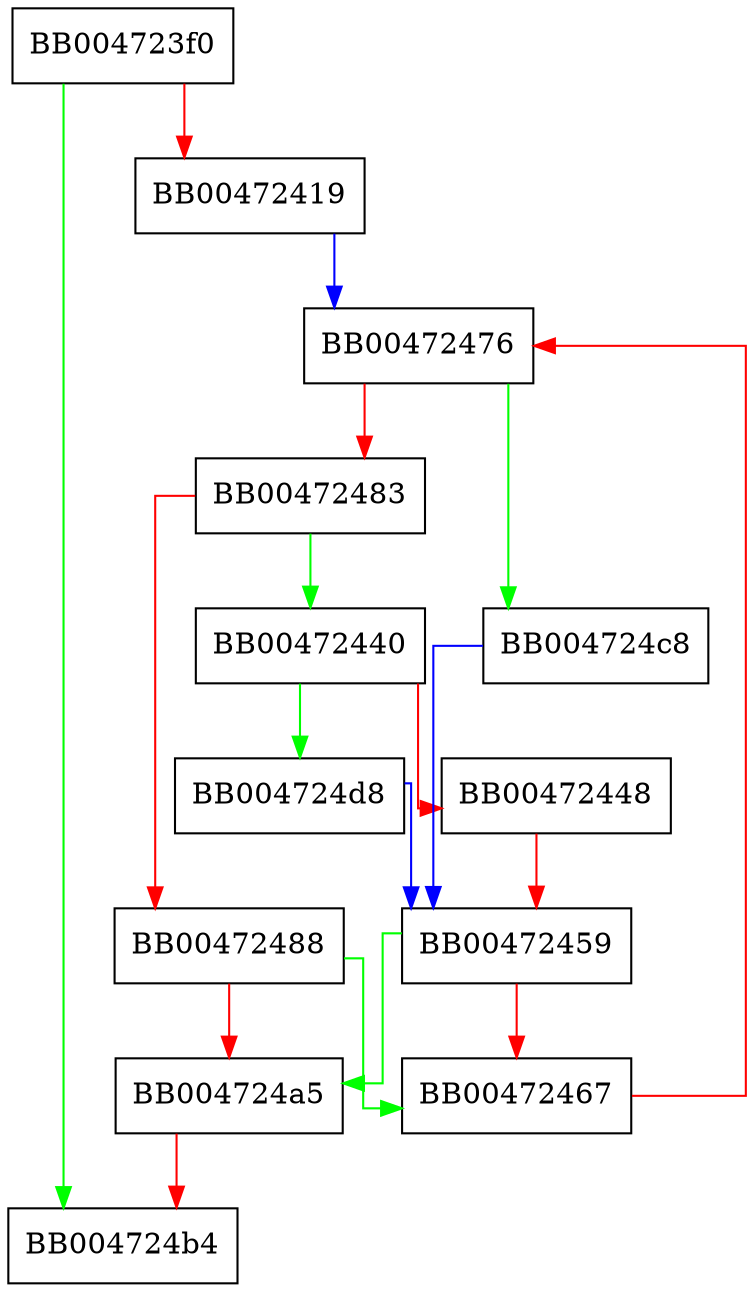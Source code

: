 digraph ssl_print_point_formats {
  node [shape="box"];
  graph [splines=ortho];
  BB004723f0 -> BB004724b4 [color="green"];
  BB004723f0 -> BB00472419 [color="red"];
  BB00472419 -> BB00472476 [color="blue"];
  BB00472440 -> BB004724d8 [color="green"];
  BB00472440 -> BB00472448 [color="red"];
  BB00472448 -> BB00472459 [color="red"];
  BB00472459 -> BB004724a5 [color="green"];
  BB00472459 -> BB00472467 [color="red"];
  BB00472467 -> BB00472476 [color="red"];
  BB00472476 -> BB004724c8 [color="green"];
  BB00472476 -> BB00472483 [color="red"];
  BB00472483 -> BB00472440 [color="green"];
  BB00472483 -> BB00472488 [color="red"];
  BB00472488 -> BB00472467 [color="green"];
  BB00472488 -> BB004724a5 [color="red"];
  BB004724a5 -> BB004724b4 [color="red"];
  BB004724c8 -> BB00472459 [color="blue"];
  BB004724d8 -> BB00472459 [color="blue"];
}
